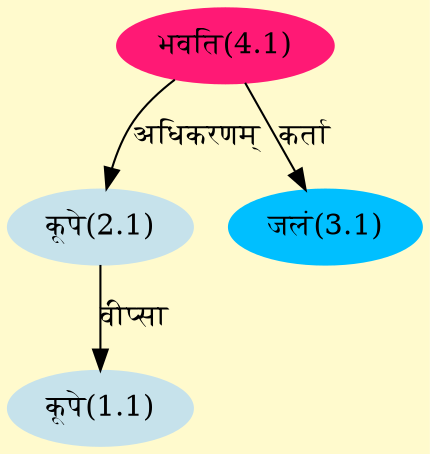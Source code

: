 digraph G{
rankdir=BT;
 compound=true;
 bgcolor="lemonchiffon1";
Node1_1 [style=filled, color="#C6E2EB" label = "कूपे(1.1)"]
Node2_1 [style=filled, color="#C6E2EB" label = "कूपे(2.1)"]
Node4_1 [style=filled, color="#FF1975" label = "भवति(4.1)"]
Node3_1 [style=filled, color="#00BFFF" label = "जलं(3.1)"]
/* Start of Relations section */

Node1_1 -> Node2_1 [  label="वीप्सा"  dir="back" ]
Node2_1 -> Node4_1 [  label="अधिकरणम्"  dir="back" ]
Node3_1 -> Node4_1 [  label="कर्ता"  dir="back" ]
}
